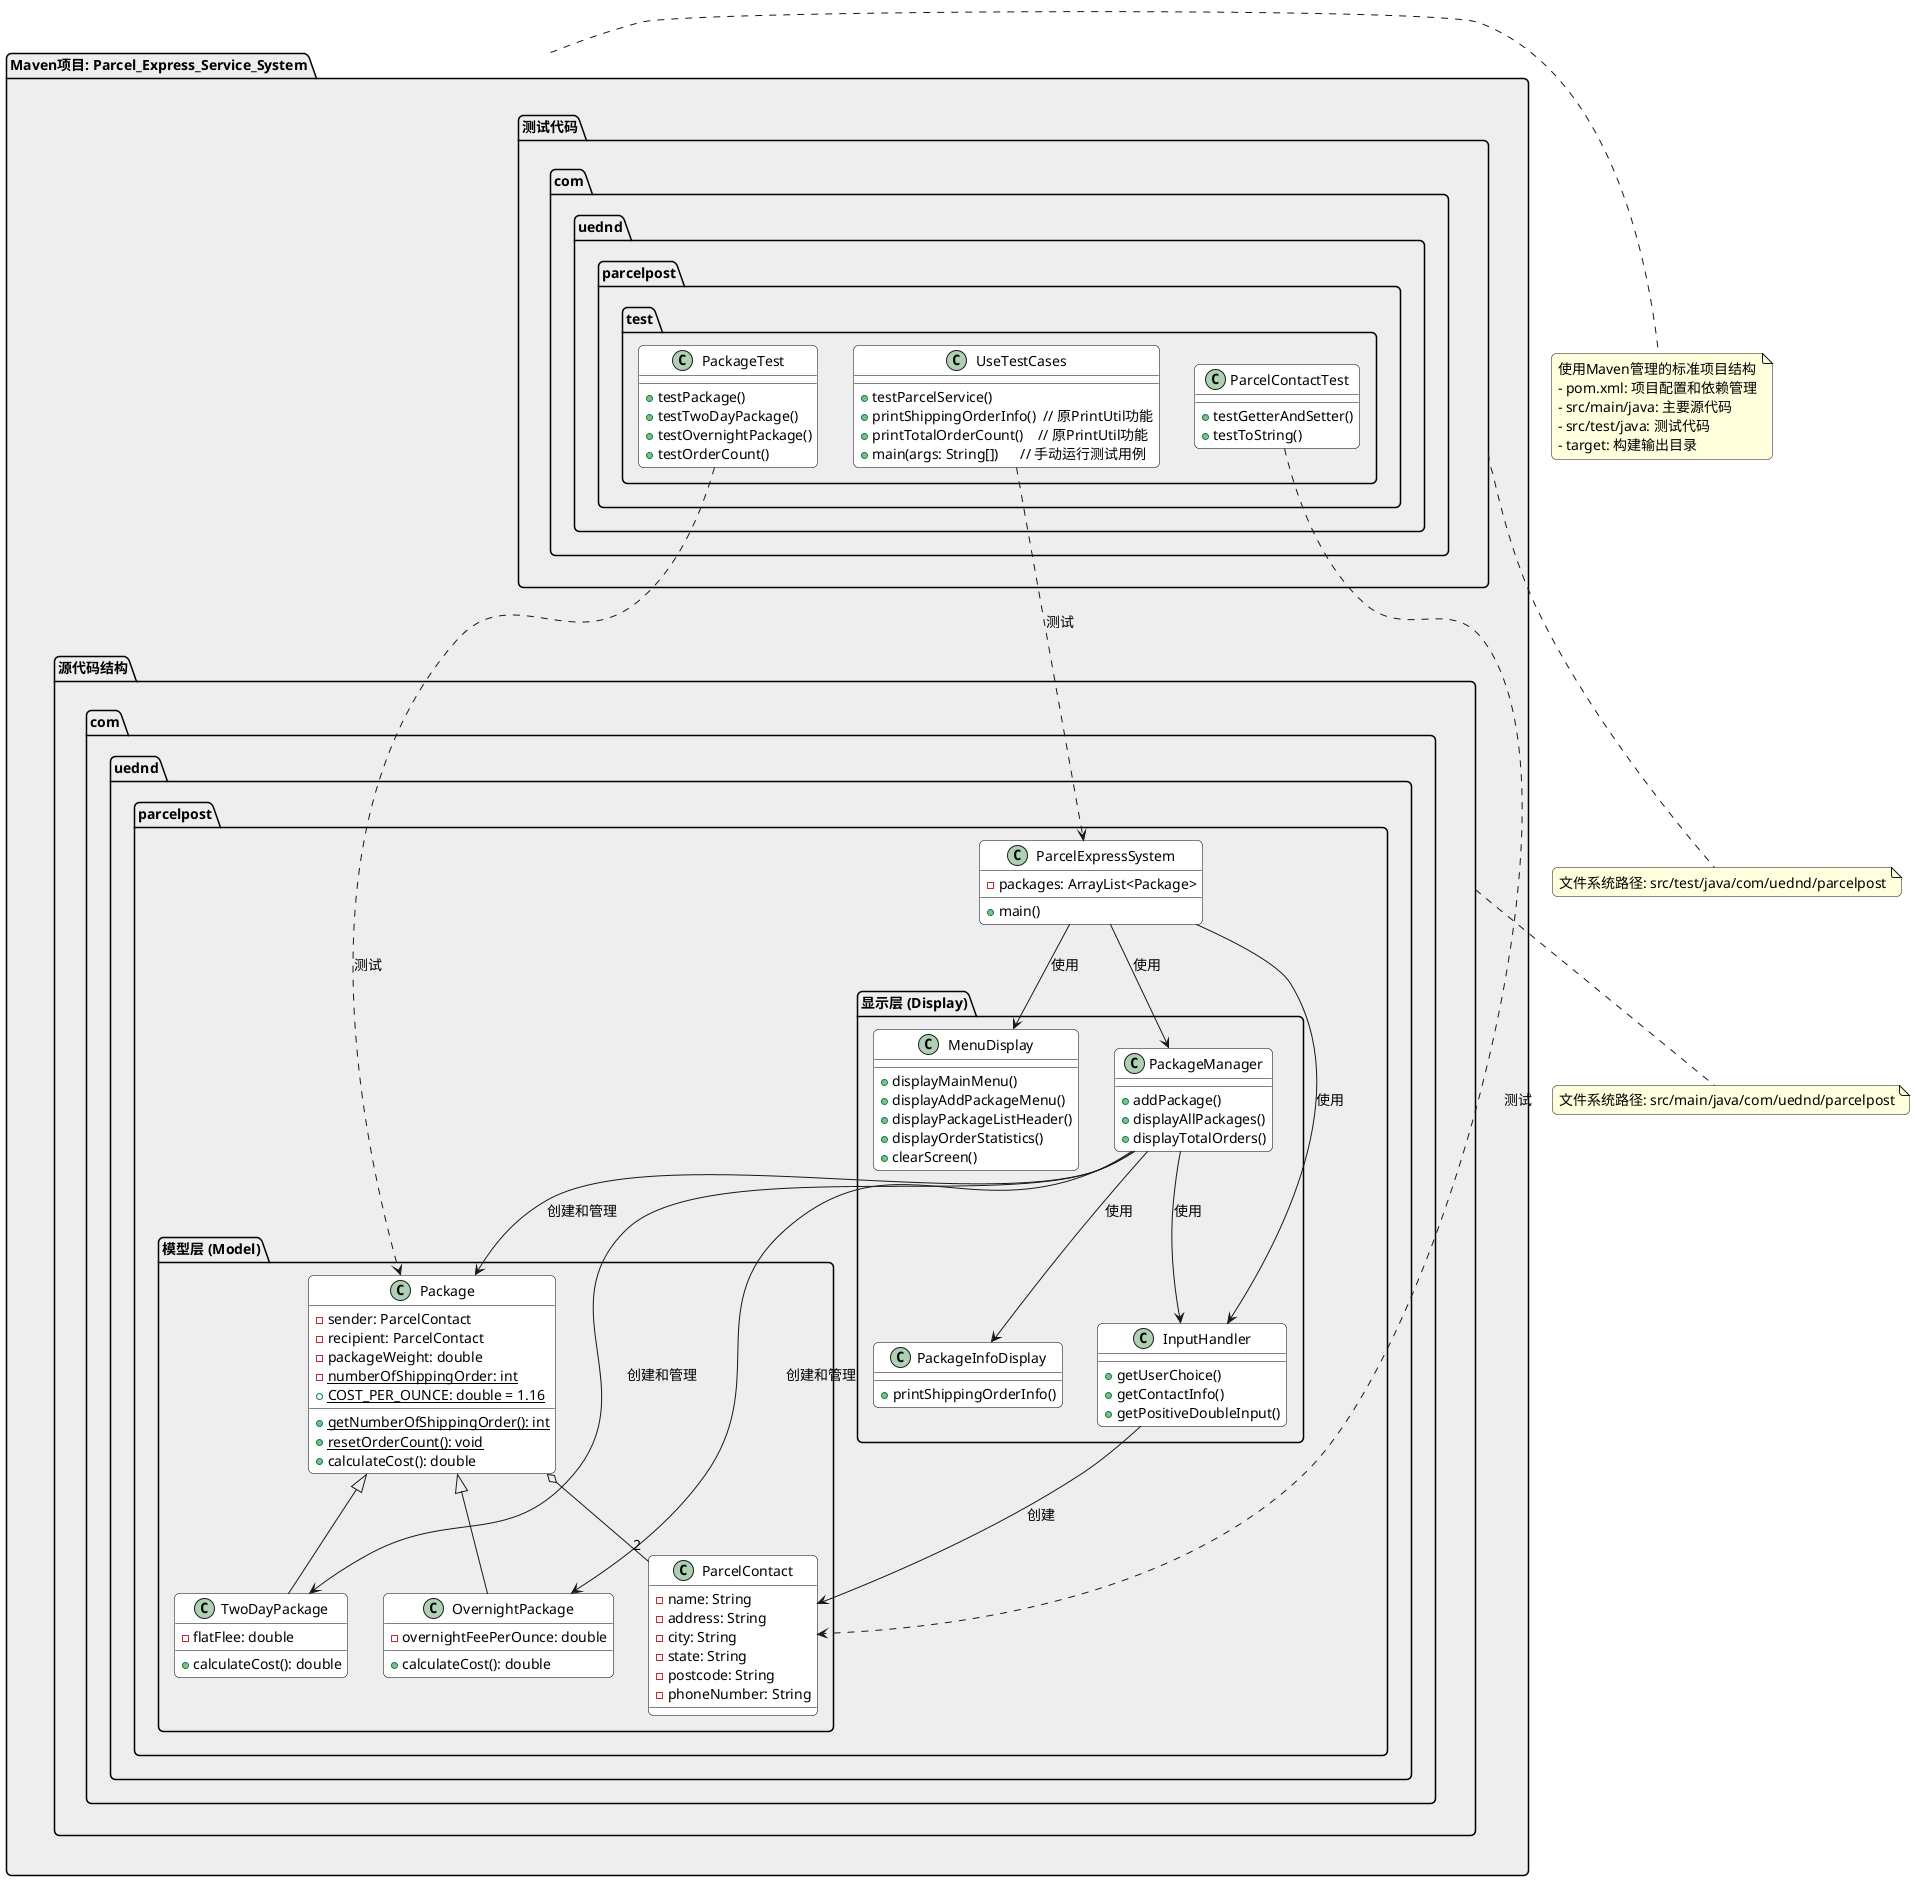 @startuml 包裹快递服务系统架构图

skinparam backgroundColor white
skinparam handwritten false
skinparam defaultFontName Microsoft YaHei
skinparam defaultFontSize 14
skinparam roundCorner 10
skinparam shadowing false

!define RECTANGLE class

skinparam package {
  BackgroundColor #EEEEEE
  BorderColor #000000
  FontColor #000000
}

skinparam class {
  BackgroundColor #FFFFFF
  BorderColor #000000
  FontColor #000000
}

package "Maven项目: Parcel_Express_Service_System" {
      package "源代码结构" {
      package "com.uednd.parcelpost" {
      package "模型层 (Model)" {
        class Package {
          - sender: ParcelContact
          - recipient: ParcelContact
          - packageWeight: double
          - {static} numberOfShippingOrder: int
          + {static} COST_PER_OUNCE: double = 1.16
          + {static} getNumberOfShippingOrder(): int
          + {static} resetOrderCount(): void
          + calculateCost(): double
        }
        
        class TwoDayPackage {
          - flatFlee: double
          + calculateCost(): double
        }
        
        class OvernightPackage {
          - overnightFeePerOunce: double
          + calculateCost(): double
        }
        
        class ParcelContact {
          - name: String
          - address: String
          - city: String
          - state: String
          - postcode: String
          - phoneNumber: String
        }
        
        TwoDayPackage -up-|> Package
        OvernightPackage -up-|> Package
        Package o-- "2" ParcelContact
      }
      
      package "显示层 (Display)" {
        class MenuDisplay {
          + displayMainMenu()
          + displayAddPackageMenu()
          + displayPackageListHeader()
          + displayOrderStatistics()
          + clearScreen()
        }
        
        class PackageInfoDisplay {
          + printShippingOrderInfo()
        }
        
        class InputHandler {
          + getUserChoice()
          + getContactInfo()
          + getPositiveDoubleInput()
        }
        
        class PackageManager {
          + addPackage()
          + displayAllPackages()
          + displayTotalOrders()
        }
      }
      
      class ParcelExpressSystem {
        - packages: ArrayList<Package>
        + main()
      }
    }
  }

  package "测试代码" {
    package "com.uednd.parcelpost.test" {
      class PackageTest {
        + testPackage()
        + testTwoDayPackage()
        + testOvernightPackage()
        + testOrderCount()
      }
      
      class ParcelContactTest {
        + testGetterAndSetter()
        + testToString()
      }
      
      class UseTestCases {
        + testParcelService()
        + printShippingOrderInfo()  // 原PrintUtil功能
        + printTotalOrderCount()    // 原PrintUtil功能
        + main(args: String[])      // 手动运行测试用例
      }
    }
  }
  
  ParcelExpressSystem --> MenuDisplay : 使用
  ParcelExpressSystem --> PackageManager : 使用
  ParcelExpressSystem --> InputHandler : 使用
  PackageManager --> Package : 创建和管理
  PackageManager --> TwoDayPackage : 创建和管理
  PackageManager --> OvernightPackage : 创建和管理
  PackageManager --> PackageInfoDisplay : 使用
  PackageManager --> InputHandler : 使用
  InputHandler --> ParcelContact : 创建
  
  PackageTest ..> Package : 测试
  ParcelContactTest ..> ParcelContact : 测试
  UseTestCases ..> ParcelExpressSystem : 测试
}

note right of "Maven项目: Parcel_Express_Service_System"
  使用Maven管理的标准项目结构
  - pom.xml: 项目配置和依赖管理
  - src/main/java: 主要源代码
  - src/test/java: 测试代码
  - target: 构建输出目录
end note

note bottom of "源代码结构"
  文件系统路径: src/main/java/com/uednd/parcelpost
end note

note bottom of "测试代码"
  文件系统路径: src/test/java/com/uednd/parcelpost
end note

@enduml 